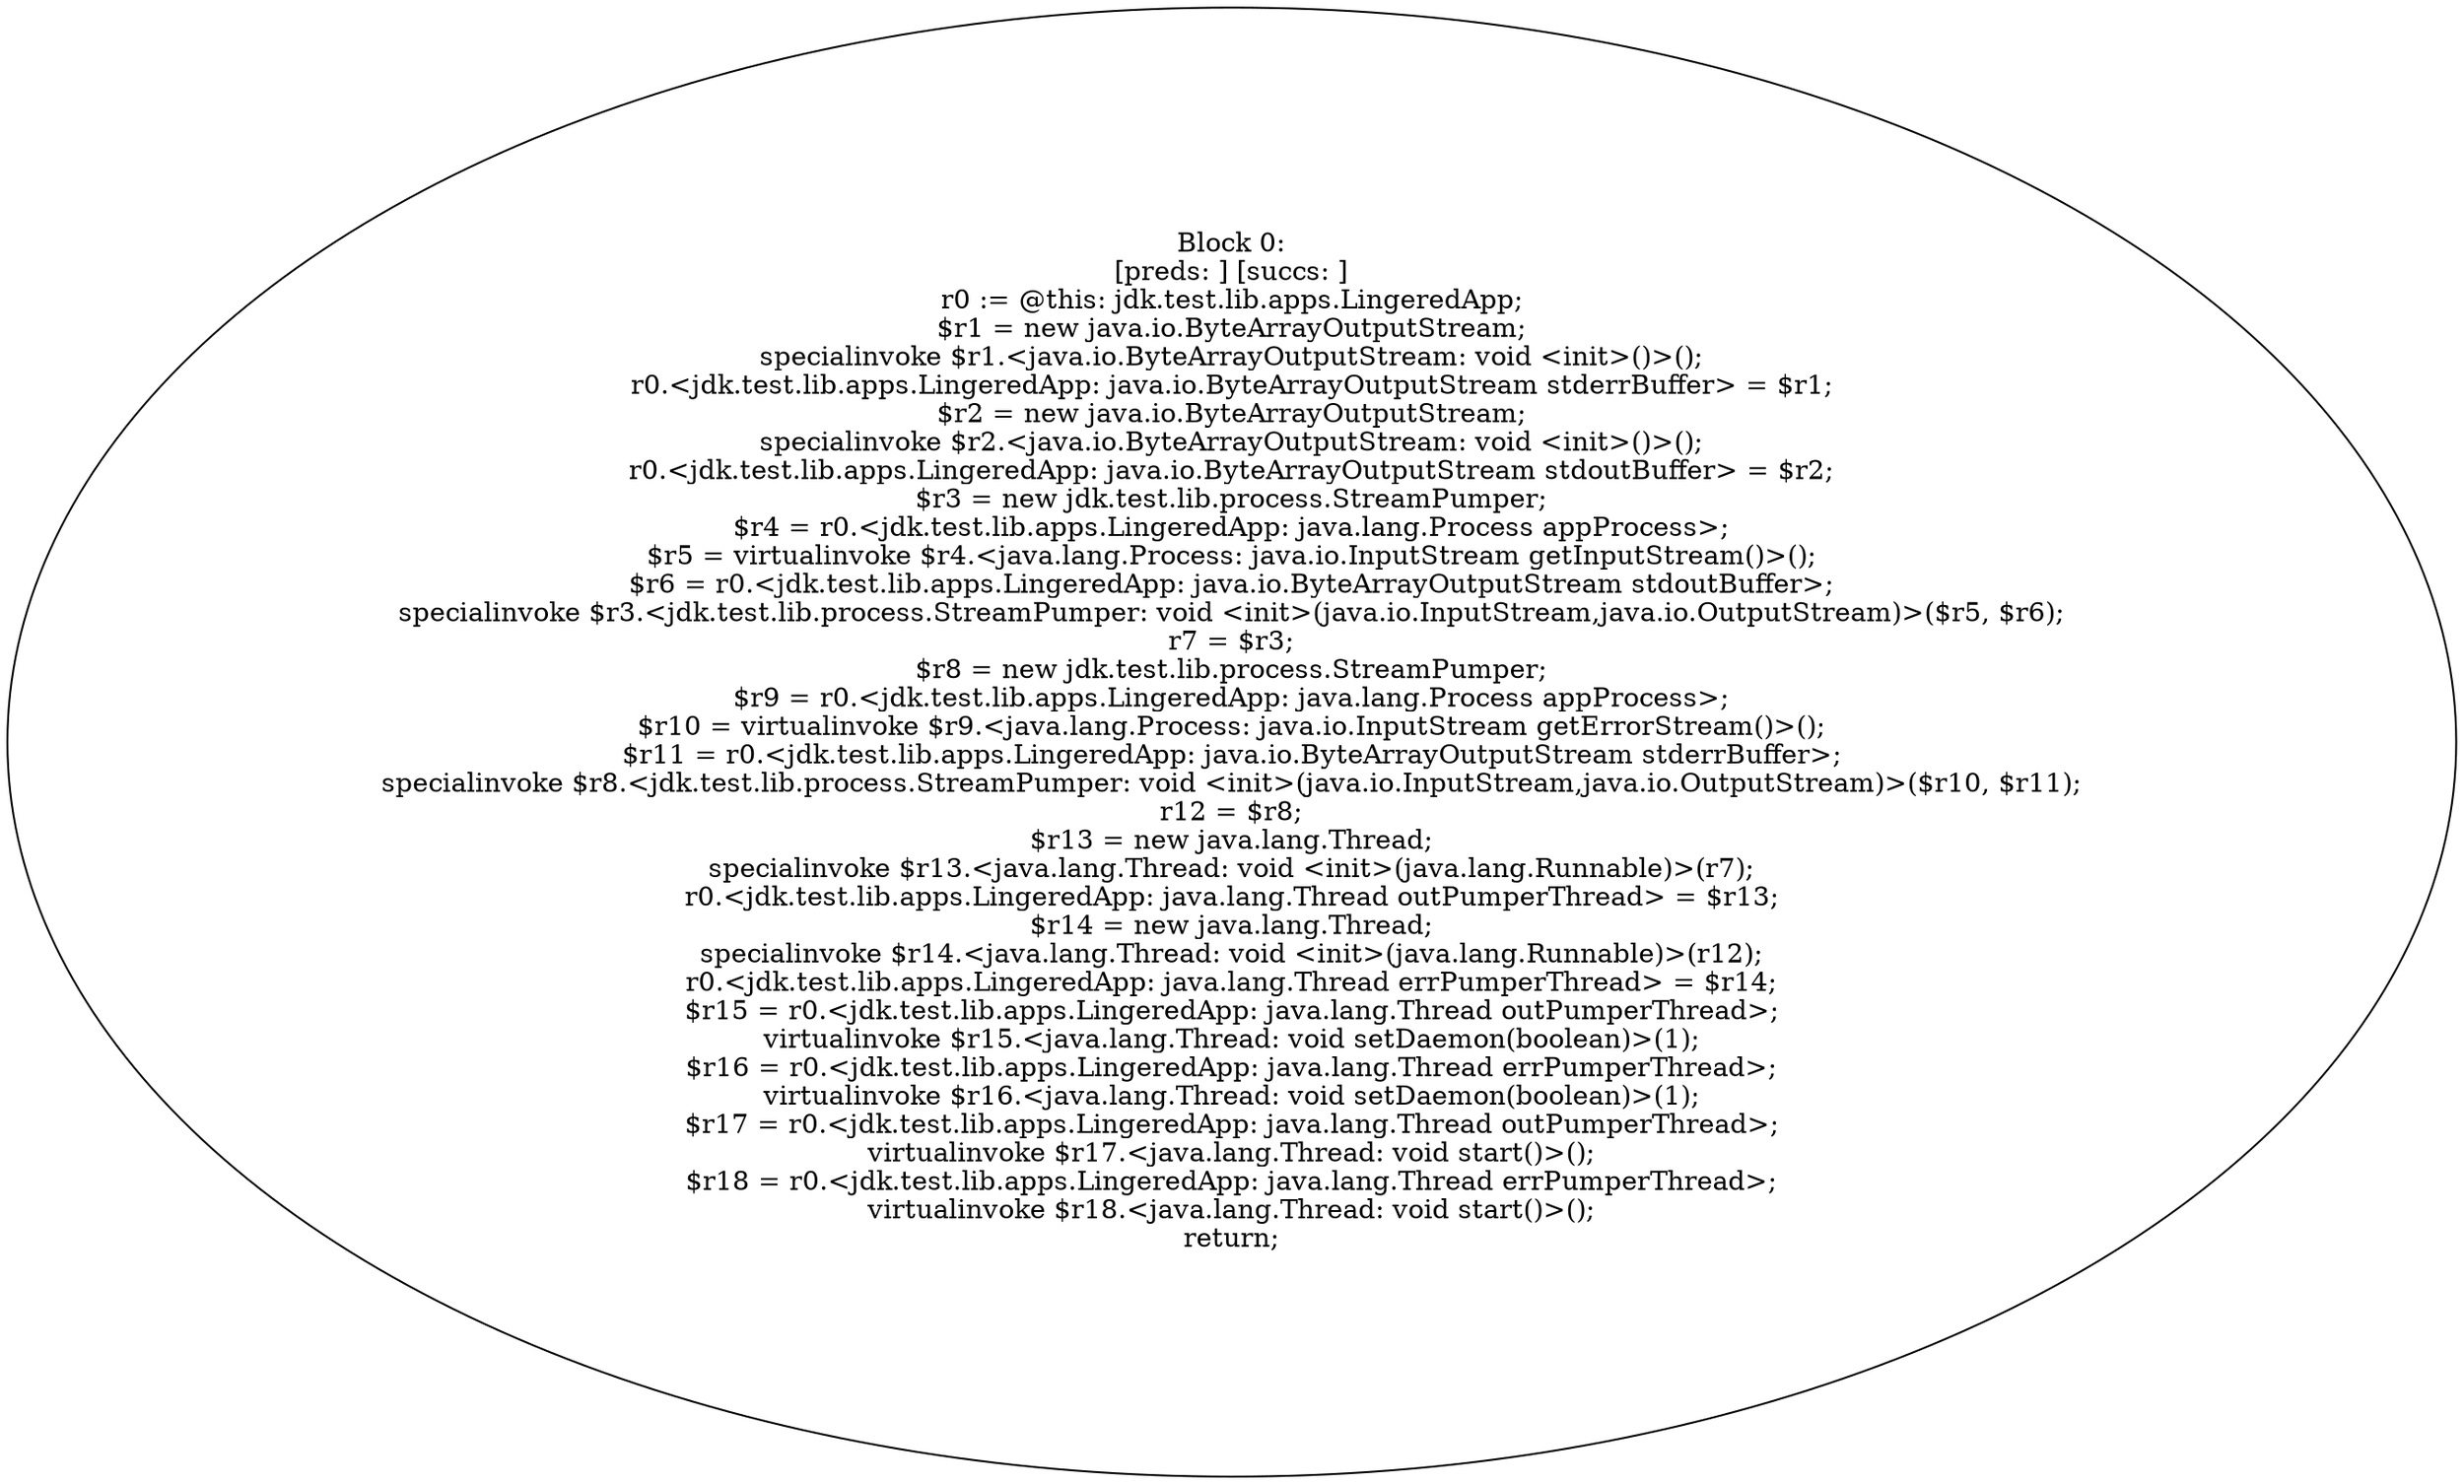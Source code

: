 digraph "unitGraph" {
    "Block 0:
[preds: ] [succs: ]
r0 := @this: jdk.test.lib.apps.LingeredApp;
$r1 = new java.io.ByteArrayOutputStream;
specialinvoke $r1.<java.io.ByteArrayOutputStream: void <init>()>();
r0.<jdk.test.lib.apps.LingeredApp: java.io.ByteArrayOutputStream stderrBuffer> = $r1;
$r2 = new java.io.ByteArrayOutputStream;
specialinvoke $r2.<java.io.ByteArrayOutputStream: void <init>()>();
r0.<jdk.test.lib.apps.LingeredApp: java.io.ByteArrayOutputStream stdoutBuffer> = $r2;
$r3 = new jdk.test.lib.process.StreamPumper;
$r4 = r0.<jdk.test.lib.apps.LingeredApp: java.lang.Process appProcess>;
$r5 = virtualinvoke $r4.<java.lang.Process: java.io.InputStream getInputStream()>();
$r6 = r0.<jdk.test.lib.apps.LingeredApp: java.io.ByteArrayOutputStream stdoutBuffer>;
specialinvoke $r3.<jdk.test.lib.process.StreamPumper: void <init>(java.io.InputStream,java.io.OutputStream)>($r5, $r6);
r7 = $r3;
$r8 = new jdk.test.lib.process.StreamPumper;
$r9 = r0.<jdk.test.lib.apps.LingeredApp: java.lang.Process appProcess>;
$r10 = virtualinvoke $r9.<java.lang.Process: java.io.InputStream getErrorStream()>();
$r11 = r0.<jdk.test.lib.apps.LingeredApp: java.io.ByteArrayOutputStream stderrBuffer>;
specialinvoke $r8.<jdk.test.lib.process.StreamPumper: void <init>(java.io.InputStream,java.io.OutputStream)>($r10, $r11);
r12 = $r8;
$r13 = new java.lang.Thread;
specialinvoke $r13.<java.lang.Thread: void <init>(java.lang.Runnable)>(r7);
r0.<jdk.test.lib.apps.LingeredApp: java.lang.Thread outPumperThread> = $r13;
$r14 = new java.lang.Thread;
specialinvoke $r14.<java.lang.Thread: void <init>(java.lang.Runnable)>(r12);
r0.<jdk.test.lib.apps.LingeredApp: java.lang.Thread errPumperThread> = $r14;
$r15 = r0.<jdk.test.lib.apps.LingeredApp: java.lang.Thread outPumperThread>;
virtualinvoke $r15.<java.lang.Thread: void setDaemon(boolean)>(1);
$r16 = r0.<jdk.test.lib.apps.LingeredApp: java.lang.Thread errPumperThread>;
virtualinvoke $r16.<java.lang.Thread: void setDaemon(boolean)>(1);
$r17 = r0.<jdk.test.lib.apps.LingeredApp: java.lang.Thread outPumperThread>;
virtualinvoke $r17.<java.lang.Thread: void start()>();
$r18 = r0.<jdk.test.lib.apps.LingeredApp: java.lang.Thread errPumperThread>;
virtualinvoke $r18.<java.lang.Thread: void start()>();
return;
"
}
